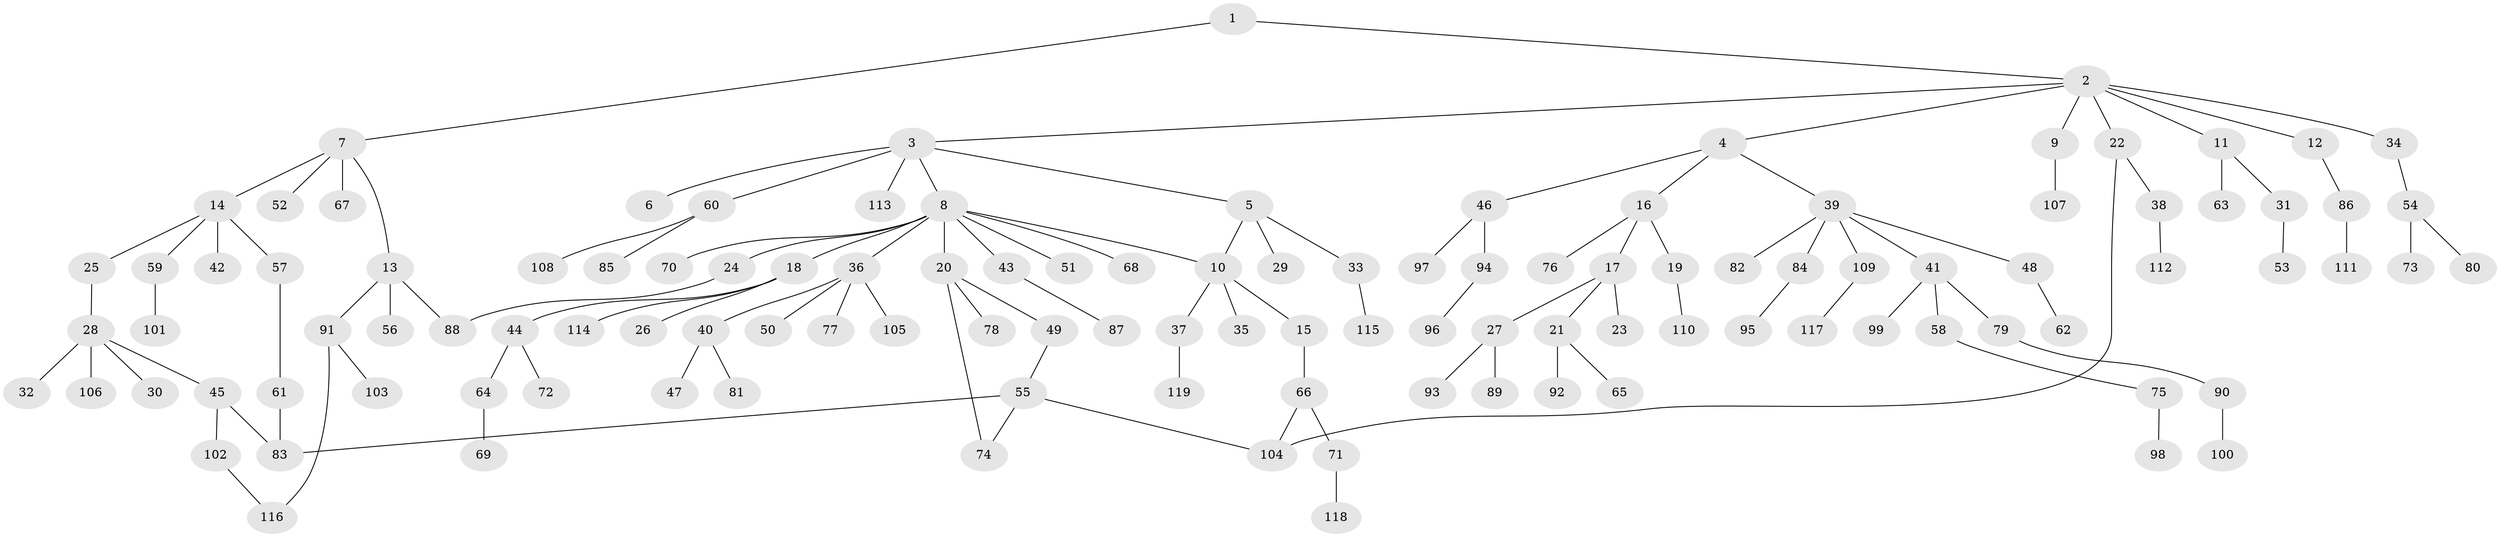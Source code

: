 // coarse degree distribution, {2: 0.18072289156626506, 10: 0.012048192771084338, 8: 0.012048192771084338, 1: 0.5542168674698795, 5: 0.04819277108433735, 9: 0.012048192771084338, 4: 0.07228915662650602, 3: 0.08433734939759036, 6: 0.024096385542168676}
// Generated by graph-tools (version 1.1) at 2025/23/03/03/25 07:23:34]
// undirected, 119 vertices, 126 edges
graph export_dot {
graph [start="1"]
  node [color=gray90,style=filled];
  1;
  2;
  3;
  4;
  5;
  6;
  7;
  8;
  9;
  10;
  11;
  12;
  13;
  14;
  15;
  16;
  17;
  18;
  19;
  20;
  21;
  22;
  23;
  24;
  25;
  26;
  27;
  28;
  29;
  30;
  31;
  32;
  33;
  34;
  35;
  36;
  37;
  38;
  39;
  40;
  41;
  42;
  43;
  44;
  45;
  46;
  47;
  48;
  49;
  50;
  51;
  52;
  53;
  54;
  55;
  56;
  57;
  58;
  59;
  60;
  61;
  62;
  63;
  64;
  65;
  66;
  67;
  68;
  69;
  70;
  71;
  72;
  73;
  74;
  75;
  76;
  77;
  78;
  79;
  80;
  81;
  82;
  83;
  84;
  85;
  86;
  87;
  88;
  89;
  90;
  91;
  92;
  93;
  94;
  95;
  96;
  97;
  98;
  99;
  100;
  101;
  102;
  103;
  104;
  105;
  106;
  107;
  108;
  109;
  110;
  111;
  112;
  113;
  114;
  115;
  116;
  117;
  118;
  119;
  1 -- 2;
  1 -- 7;
  2 -- 3;
  2 -- 4;
  2 -- 9;
  2 -- 11;
  2 -- 12;
  2 -- 22;
  2 -- 34;
  3 -- 5;
  3 -- 6;
  3 -- 8;
  3 -- 60;
  3 -- 113;
  4 -- 16;
  4 -- 39;
  4 -- 46;
  5 -- 10;
  5 -- 29;
  5 -- 33;
  7 -- 13;
  7 -- 14;
  7 -- 52;
  7 -- 67;
  8 -- 18;
  8 -- 20;
  8 -- 24;
  8 -- 36;
  8 -- 43;
  8 -- 51;
  8 -- 68;
  8 -- 70;
  8 -- 10;
  9 -- 107;
  10 -- 15;
  10 -- 35;
  10 -- 37;
  11 -- 31;
  11 -- 63;
  12 -- 86;
  13 -- 56;
  13 -- 88;
  13 -- 91;
  14 -- 25;
  14 -- 42;
  14 -- 57;
  14 -- 59;
  15 -- 66;
  16 -- 17;
  16 -- 19;
  16 -- 76;
  17 -- 21;
  17 -- 23;
  17 -- 27;
  18 -- 26;
  18 -- 44;
  18 -- 114;
  19 -- 110;
  20 -- 49;
  20 -- 74;
  20 -- 78;
  21 -- 65;
  21 -- 92;
  22 -- 38;
  22 -- 104;
  24 -- 88;
  25 -- 28;
  27 -- 89;
  27 -- 93;
  28 -- 30;
  28 -- 32;
  28 -- 45;
  28 -- 106;
  31 -- 53;
  33 -- 115;
  34 -- 54;
  36 -- 40;
  36 -- 50;
  36 -- 77;
  36 -- 105;
  37 -- 119;
  38 -- 112;
  39 -- 41;
  39 -- 48;
  39 -- 82;
  39 -- 84;
  39 -- 109;
  40 -- 47;
  40 -- 81;
  41 -- 58;
  41 -- 79;
  41 -- 99;
  43 -- 87;
  44 -- 64;
  44 -- 72;
  45 -- 102;
  45 -- 83;
  46 -- 94;
  46 -- 97;
  48 -- 62;
  49 -- 55;
  54 -- 73;
  54 -- 80;
  55 -- 83;
  55 -- 104;
  55 -- 74;
  57 -- 61;
  58 -- 75;
  59 -- 101;
  60 -- 85;
  60 -- 108;
  61 -- 83;
  64 -- 69;
  66 -- 71;
  66 -- 104;
  71 -- 118;
  75 -- 98;
  79 -- 90;
  84 -- 95;
  86 -- 111;
  90 -- 100;
  91 -- 103;
  91 -- 116;
  94 -- 96;
  102 -- 116;
  109 -- 117;
}

